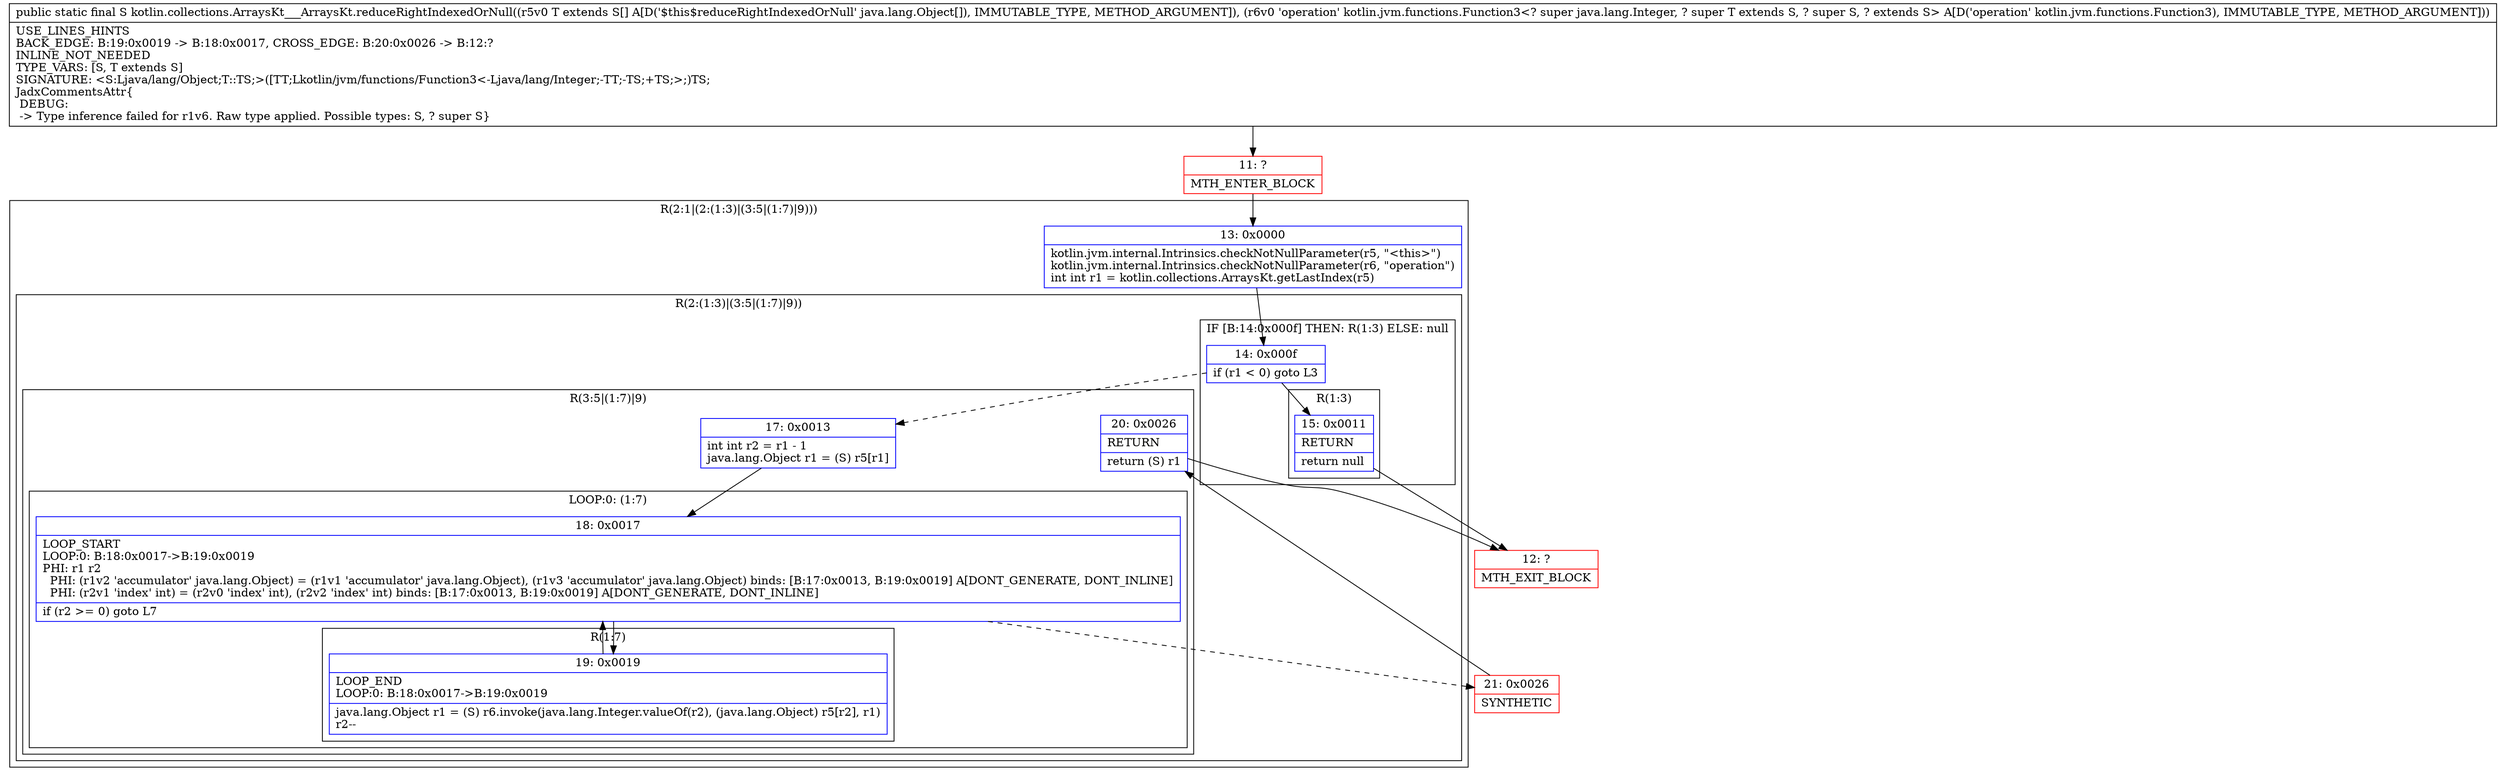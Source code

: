 digraph "CFG forkotlin.collections.ArraysKt___ArraysKt.reduceRightIndexedOrNull([Ljava\/lang\/Object;Lkotlin\/jvm\/functions\/Function3;)Ljava\/lang\/Object;" {
subgraph cluster_Region_1992437977 {
label = "R(2:1|(2:(1:3)|(3:5|(1:7)|9)))";
node [shape=record,color=blue];
Node_13 [shape=record,label="{13\:\ 0x0000|kotlin.jvm.internal.Intrinsics.checkNotNullParameter(r5, \"\<this\>\")\lkotlin.jvm.internal.Intrinsics.checkNotNullParameter(r6, \"operation\")\lint int r1 = kotlin.collections.ArraysKt.getLastIndex(r5)\l}"];
subgraph cluster_Region_1204107838 {
label = "R(2:(1:3)|(3:5|(1:7)|9))";
node [shape=record,color=blue];
subgraph cluster_IfRegion_534143126 {
label = "IF [B:14:0x000f] THEN: R(1:3) ELSE: null";
node [shape=record,color=blue];
Node_14 [shape=record,label="{14\:\ 0x000f|if (r1 \< 0) goto L3\l}"];
subgraph cluster_Region_1233311318 {
label = "R(1:3)";
node [shape=record,color=blue];
Node_15 [shape=record,label="{15\:\ 0x0011|RETURN\l|return null\l}"];
}
}
subgraph cluster_Region_884305276 {
label = "R(3:5|(1:7)|9)";
node [shape=record,color=blue];
Node_17 [shape=record,label="{17\:\ 0x0013|int int r2 = r1 \- 1\ljava.lang.Object r1 = (S) r5[r1]\l}"];
subgraph cluster_LoopRegion_1042001815 {
label = "LOOP:0: (1:7)";
node [shape=record,color=blue];
Node_18 [shape=record,label="{18\:\ 0x0017|LOOP_START\lLOOP:0: B:18:0x0017\-\>B:19:0x0019\lPHI: r1 r2 \l  PHI: (r1v2 'accumulator' java.lang.Object) = (r1v1 'accumulator' java.lang.Object), (r1v3 'accumulator' java.lang.Object) binds: [B:17:0x0013, B:19:0x0019] A[DONT_GENERATE, DONT_INLINE]\l  PHI: (r2v1 'index' int) = (r2v0 'index' int), (r2v2 'index' int) binds: [B:17:0x0013, B:19:0x0019] A[DONT_GENERATE, DONT_INLINE]\l|if (r2 \>= 0) goto L7\l}"];
subgraph cluster_Region_1496847477 {
label = "R(1:7)";
node [shape=record,color=blue];
Node_19 [shape=record,label="{19\:\ 0x0019|LOOP_END\lLOOP:0: B:18:0x0017\-\>B:19:0x0019\l|java.lang.Object r1 = (S) r6.invoke(java.lang.Integer.valueOf(r2), (java.lang.Object) r5[r2], r1)\lr2\-\-\l}"];
}
}
Node_20 [shape=record,label="{20\:\ 0x0026|RETURN\l|return (S) r1\l}"];
}
}
}
Node_11 [shape=record,color=red,label="{11\:\ ?|MTH_ENTER_BLOCK\l}"];
Node_12 [shape=record,color=red,label="{12\:\ ?|MTH_EXIT_BLOCK\l}"];
Node_21 [shape=record,color=red,label="{21\:\ 0x0026|SYNTHETIC\l}"];
MethodNode[shape=record,label="{public static final S kotlin.collections.ArraysKt___ArraysKt.reduceRightIndexedOrNull((r5v0 T extends S[] A[D('$this$reduceRightIndexedOrNull' java.lang.Object[]), IMMUTABLE_TYPE, METHOD_ARGUMENT]), (r6v0 'operation' kotlin.jvm.functions.Function3\<? super java.lang.Integer, ? super T extends S, ? super S, ? extends S\> A[D('operation' kotlin.jvm.functions.Function3), IMMUTABLE_TYPE, METHOD_ARGUMENT]))  | USE_LINES_HINTS\lBACK_EDGE: B:19:0x0019 \-\> B:18:0x0017, CROSS_EDGE: B:20:0x0026 \-\> B:12:?\lINLINE_NOT_NEEDED\lTYPE_VARS: [S, T extends S]\lSIGNATURE: \<S:Ljava\/lang\/Object;T::TS;\>([TT;Lkotlin\/jvm\/functions\/Function3\<\-Ljava\/lang\/Integer;\-TT;\-TS;+TS;\>;)TS;\lJadxCommentsAttr\{\l DEBUG: \l \-\> Type inference failed for r1v6. Raw type applied. Possible types: S, ? super S\}\l}"];
MethodNode -> Node_11;Node_13 -> Node_14;
Node_14 -> Node_15;
Node_14 -> Node_17[style=dashed];
Node_15 -> Node_12;
Node_17 -> Node_18;
Node_18 -> Node_19;
Node_18 -> Node_21[style=dashed];
Node_19 -> Node_18;
Node_20 -> Node_12;
Node_11 -> Node_13;
Node_21 -> Node_20;
}


